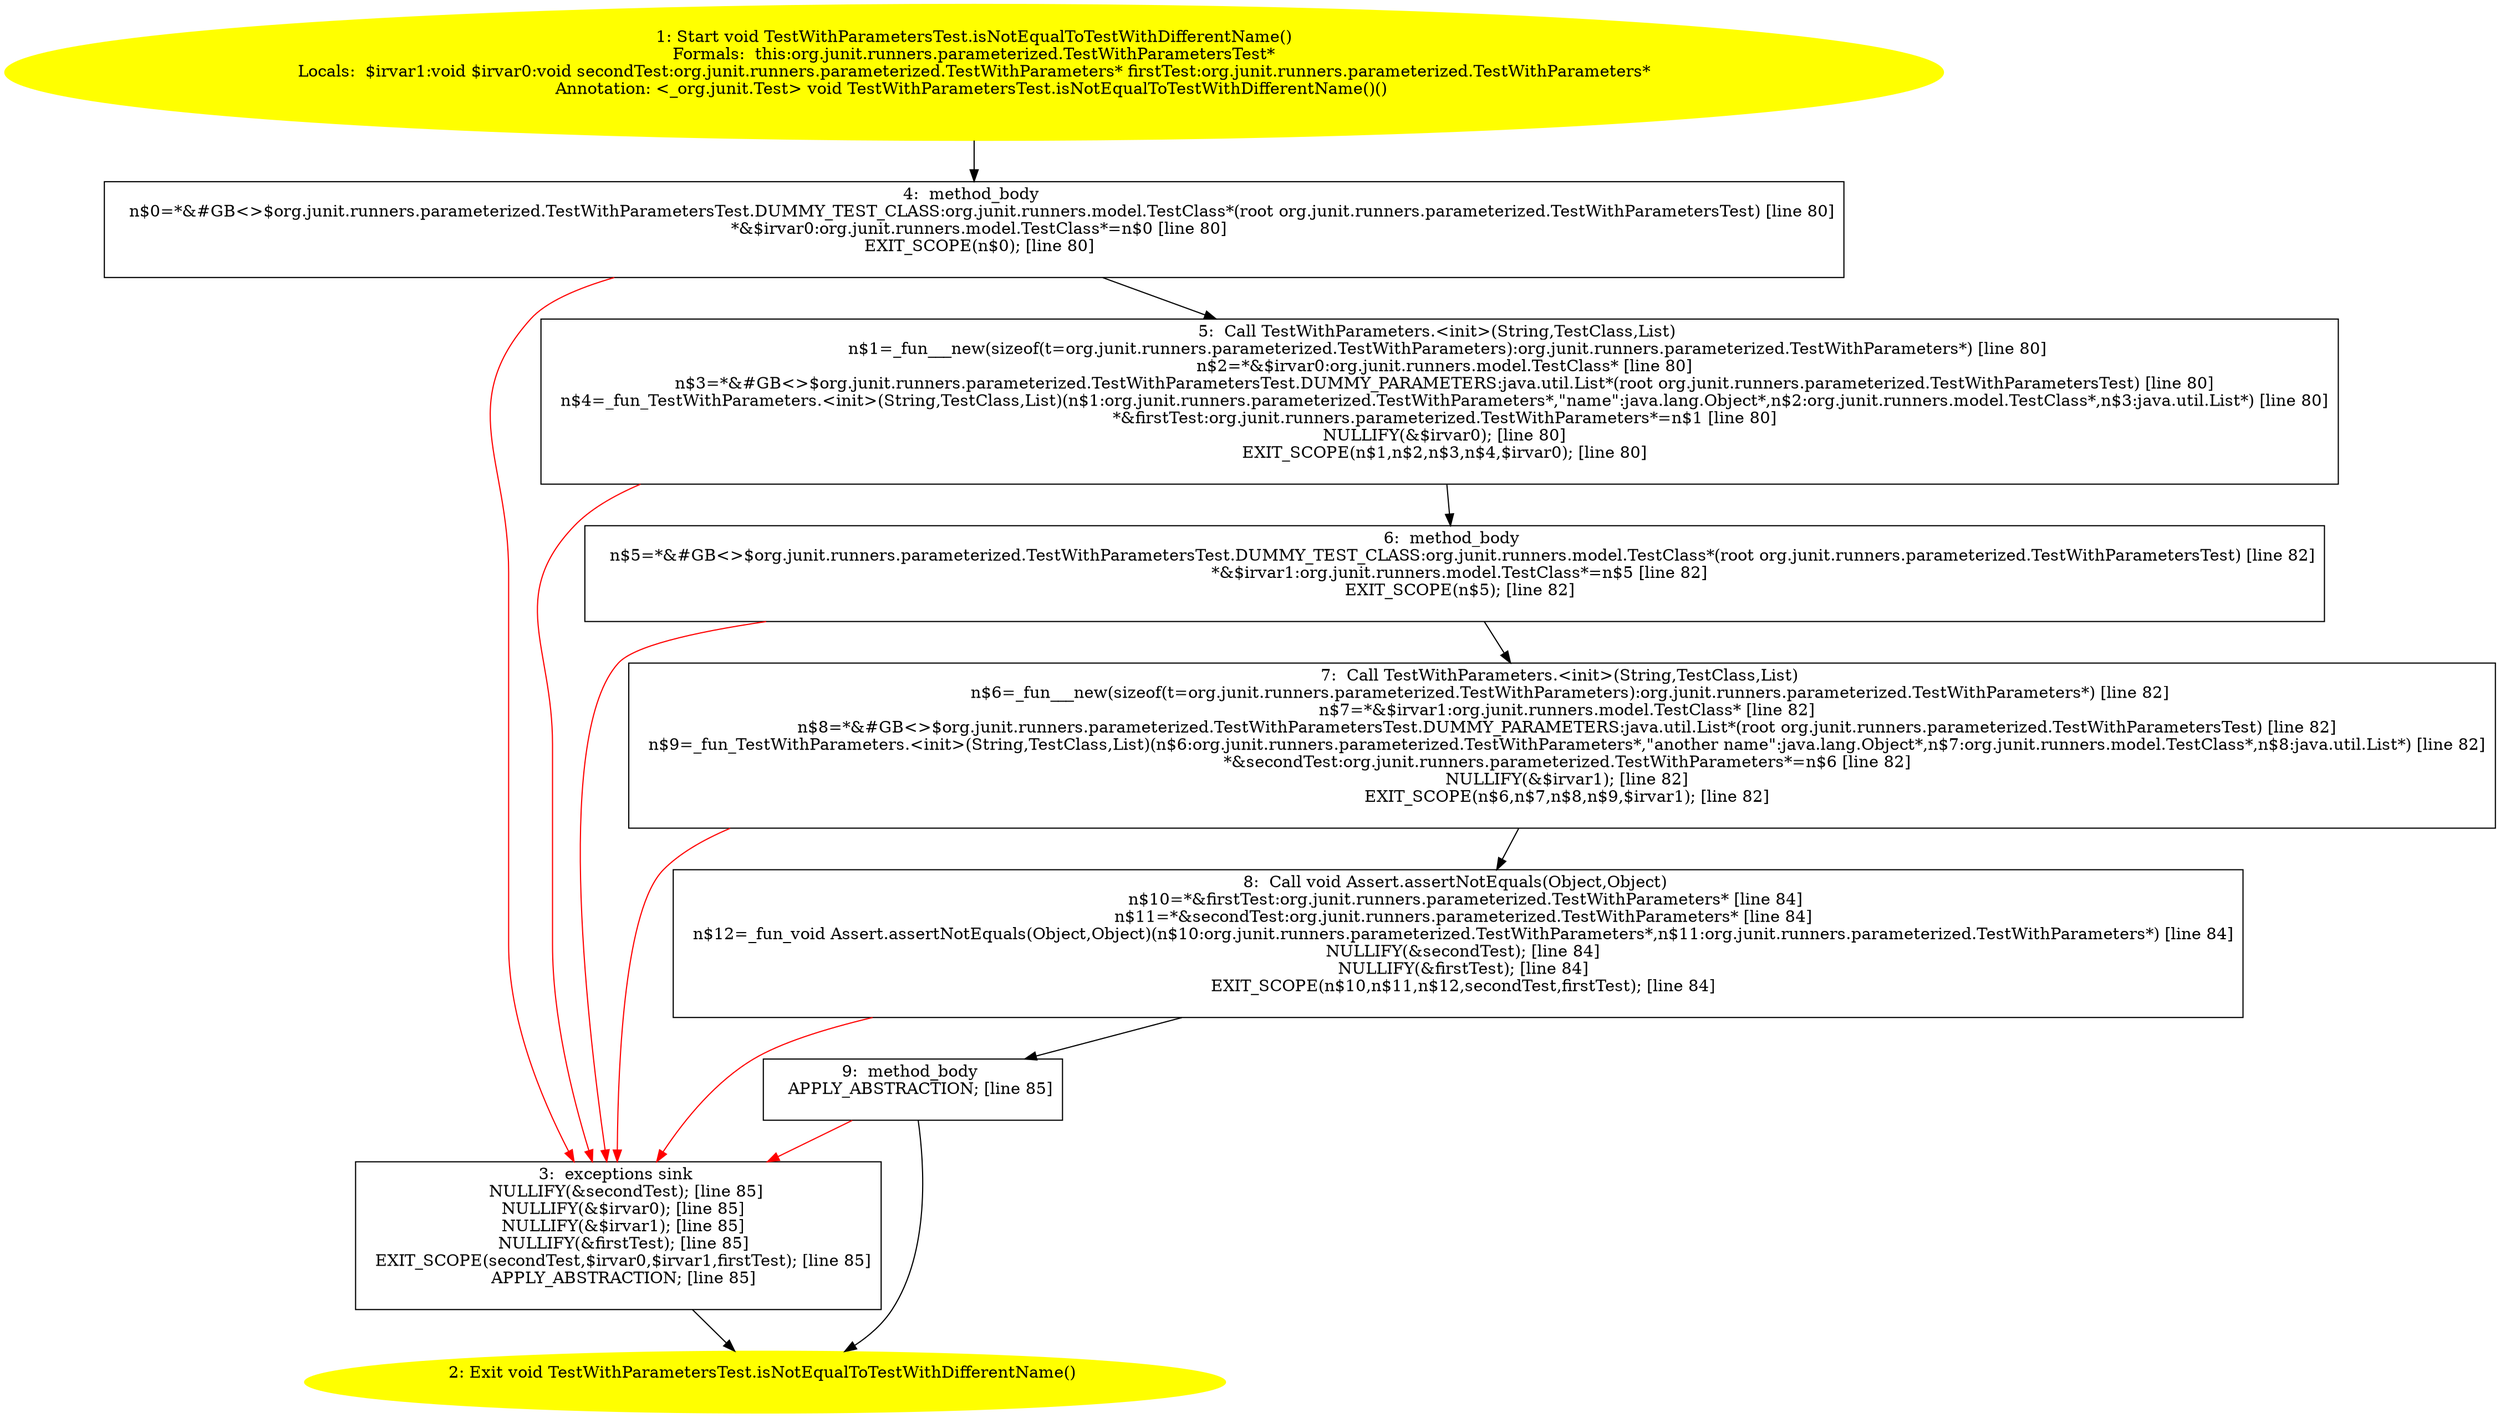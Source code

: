/* @generated */
digraph cfg {
"org.junit.runners.parameterized.TestWithParametersTest.isNotEqualToTestWithDifferentName():void.32421bf4e3cffed23ca73f9a15d4bcc0_1" [label="1: Start void TestWithParametersTest.isNotEqualToTestWithDifferentName()\nFormals:  this:org.junit.runners.parameterized.TestWithParametersTest*\nLocals:  $irvar1:void $irvar0:void secondTest:org.junit.runners.parameterized.TestWithParameters* firstTest:org.junit.runners.parameterized.TestWithParameters*\nAnnotation: <_org.junit.Test> void TestWithParametersTest.isNotEqualToTestWithDifferentName()() \n  " color=yellow style=filled]
	

	 "org.junit.runners.parameterized.TestWithParametersTest.isNotEqualToTestWithDifferentName():void.32421bf4e3cffed23ca73f9a15d4bcc0_1" -> "org.junit.runners.parameterized.TestWithParametersTest.isNotEqualToTestWithDifferentName():void.32421bf4e3cffed23ca73f9a15d4bcc0_4" ;
"org.junit.runners.parameterized.TestWithParametersTest.isNotEqualToTestWithDifferentName():void.32421bf4e3cffed23ca73f9a15d4bcc0_2" [label="2: Exit void TestWithParametersTest.isNotEqualToTestWithDifferentName() \n  " color=yellow style=filled]
	

"org.junit.runners.parameterized.TestWithParametersTest.isNotEqualToTestWithDifferentName():void.32421bf4e3cffed23ca73f9a15d4bcc0_3" [label="3:  exceptions sink \n   NULLIFY(&secondTest); [line 85]\n  NULLIFY(&$irvar0); [line 85]\n  NULLIFY(&$irvar1); [line 85]\n  NULLIFY(&firstTest); [line 85]\n  EXIT_SCOPE(secondTest,$irvar0,$irvar1,firstTest); [line 85]\n  APPLY_ABSTRACTION; [line 85]\n " shape="box"]
	

	 "org.junit.runners.parameterized.TestWithParametersTest.isNotEqualToTestWithDifferentName():void.32421bf4e3cffed23ca73f9a15d4bcc0_3" -> "org.junit.runners.parameterized.TestWithParametersTest.isNotEqualToTestWithDifferentName():void.32421bf4e3cffed23ca73f9a15d4bcc0_2" ;
"org.junit.runners.parameterized.TestWithParametersTest.isNotEqualToTestWithDifferentName():void.32421bf4e3cffed23ca73f9a15d4bcc0_4" [label="4:  method_body \n   n$0=*&#GB<>$org.junit.runners.parameterized.TestWithParametersTest.DUMMY_TEST_CLASS:org.junit.runners.model.TestClass*(root org.junit.runners.parameterized.TestWithParametersTest) [line 80]\n  *&$irvar0:org.junit.runners.model.TestClass*=n$0 [line 80]\n  EXIT_SCOPE(n$0); [line 80]\n " shape="box"]
	

	 "org.junit.runners.parameterized.TestWithParametersTest.isNotEqualToTestWithDifferentName():void.32421bf4e3cffed23ca73f9a15d4bcc0_4" -> "org.junit.runners.parameterized.TestWithParametersTest.isNotEqualToTestWithDifferentName():void.32421bf4e3cffed23ca73f9a15d4bcc0_5" ;
	 "org.junit.runners.parameterized.TestWithParametersTest.isNotEqualToTestWithDifferentName():void.32421bf4e3cffed23ca73f9a15d4bcc0_4" -> "org.junit.runners.parameterized.TestWithParametersTest.isNotEqualToTestWithDifferentName():void.32421bf4e3cffed23ca73f9a15d4bcc0_3" [color="red" ];
"org.junit.runners.parameterized.TestWithParametersTest.isNotEqualToTestWithDifferentName():void.32421bf4e3cffed23ca73f9a15d4bcc0_5" [label="5:  Call TestWithParameters.<init>(String,TestClass,List) \n   n$1=_fun___new(sizeof(t=org.junit.runners.parameterized.TestWithParameters):org.junit.runners.parameterized.TestWithParameters*) [line 80]\n  n$2=*&$irvar0:org.junit.runners.model.TestClass* [line 80]\n  n$3=*&#GB<>$org.junit.runners.parameterized.TestWithParametersTest.DUMMY_PARAMETERS:java.util.List*(root org.junit.runners.parameterized.TestWithParametersTest) [line 80]\n  n$4=_fun_TestWithParameters.<init>(String,TestClass,List)(n$1:org.junit.runners.parameterized.TestWithParameters*,\"name\":java.lang.Object*,n$2:org.junit.runners.model.TestClass*,n$3:java.util.List*) [line 80]\n  *&firstTest:org.junit.runners.parameterized.TestWithParameters*=n$1 [line 80]\n  NULLIFY(&$irvar0); [line 80]\n  EXIT_SCOPE(n$1,n$2,n$3,n$4,$irvar0); [line 80]\n " shape="box"]
	

	 "org.junit.runners.parameterized.TestWithParametersTest.isNotEqualToTestWithDifferentName():void.32421bf4e3cffed23ca73f9a15d4bcc0_5" -> "org.junit.runners.parameterized.TestWithParametersTest.isNotEqualToTestWithDifferentName():void.32421bf4e3cffed23ca73f9a15d4bcc0_6" ;
	 "org.junit.runners.parameterized.TestWithParametersTest.isNotEqualToTestWithDifferentName():void.32421bf4e3cffed23ca73f9a15d4bcc0_5" -> "org.junit.runners.parameterized.TestWithParametersTest.isNotEqualToTestWithDifferentName():void.32421bf4e3cffed23ca73f9a15d4bcc0_3" [color="red" ];
"org.junit.runners.parameterized.TestWithParametersTest.isNotEqualToTestWithDifferentName():void.32421bf4e3cffed23ca73f9a15d4bcc0_6" [label="6:  method_body \n   n$5=*&#GB<>$org.junit.runners.parameterized.TestWithParametersTest.DUMMY_TEST_CLASS:org.junit.runners.model.TestClass*(root org.junit.runners.parameterized.TestWithParametersTest) [line 82]\n  *&$irvar1:org.junit.runners.model.TestClass*=n$5 [line 82]\n  EXIT_SCOPE(n$5); [line 82]\n " shape="box"]
	

	 "org.junit.runners.parameterized.TestWithParametersTest.isNotEqualToTestWithDifferentName():void.32421bf4e3cffed23ca73f9a15d4bcc0_6" -> "org.junit.runners.parameterized.TestWithParametersTest.isNotEqualToTestWithDifferentName():void.32421bf4e3cffed23ca73f9a15d4bcc0_7" ;
	 "org.junit.runners.parameterized.TestWithParametersTest.isNotEqualToTestWithDifferentName():void.32421bf4e3cffed23ca73f9a15d4bcc0_6" -> "org.junit.runners.parameterized.TestWithParametersTest.isNotEqualToTestWithDifferentName():void.32421bf4e3cffed23ca73f9a15d4bcc0_3" [color="red" ];
"org.junit.runners.parameterized.TestWithParametersTest.isNotEqualToTestWithDifferentName():void.32421bf4e3cffed23ca73f9a15d4bcc0_7" [label="7:  Call TestWithParameters.<init>(String,TestClass,List) \n   n$6=_fun___new(sizeof(t=org.junit.runners.parameterized.TestWithParameters):org.junit.runners.parameterized.TestWithParameters*) [line 82]\n  n$7=*&$irvar1:org.junit.runners.model.TestClass* [line 82]\n  n$8=*&#GB<>$org.junit.runners.parameterized.TestWithParametersTest.DUMMY_PARAMETERS:java.util.List*(root org.junit.runners.parameterized.TestWithParametersTest) [line 82]\n  n$9=_fun_TestWithParameters.<init>(String,TestClass,List)(n$6:org.junit.runners.parameterized.TestWithParameters*,\"another name\":java.lang.Object*,n$7:org.junit.runners.model.TestClass*,n$8:java.util.List*) [line 82]\n  *&secondTest:org.junit.runners.parameterized.TestWithParameters*=n$6 [line 82]\n  NULLIFY(&$irvar1); [line 82]\n  EXIT_SCOPE(n$6,n$7,n$8,n$9,$irvar1); [line 82]\n " shape="box"]
	

	 "org.junit.runners.parameterized.TestWithParametersTest.isNotEqualToTestWithDifferentName():void.32421bf4e3cffed23ca73f9a15d4bcc0_7" -> "org.junit.runners.parameterized.TestWithParametersTest.isNotEqualToTestWithDifferentName():void.32421bf4e3cffed23ca73f9a15d4bcc0_8" ;
	 "org.junit.runners.parameterized.TestWithParametersTest.isNotEqualToTestWithDifferentName():void.32421bf4e3cffed23ca73f9a15d4bcc0_7" -> "org.junit.runners.parameterized.TestWithParametersTest.isNotEqualToTestWithDifferentName():void.32421bf4e3cffed23ca73f9a15d4bcc0_3" [color="red" ];
"org.junit.runners.parameterized.TestWithParametersTest.isNotEqualToTestWithDifferentName():void.32421bf4e3cffed23ca73f9a15d4bcc0_8" [label="8:  Call void Assert.assertNotEquals(Object,Object) \n   n$10=*&firstTest:org.junit.runners.parameterized.TestWithParameters* [line 84]\n  n$11=*&secondTest:org.junit.runners.parameterized.TestWithParameters* [line 84]\n  n$12=_fun_void Assert.assertNotEquals(Object,Object)(n$10:org.junit.runners.parameterized.TestWithParameters*,n$11:org.junit.runners.parameterized.TestWithParameters*) [line 84]\n  NULLIFY(&secondTest); [line 84]\n  NULLIFY(&firstTest); [line 84]\n  EXIT_SCOPE(n$10,n$11,n$12,secondTest,firstTest); [line 84]\n " shape="box"]
	

	 "org.junit.runners.parameterized.TestWithParametersTest.isNotEqualToTestWithDifferentName():void.32421bf4e3cffed23ca73f9a15d4bcc0_8" -> "org.junit.runners.parameterized.TestWithParametersTest.isNotEqualToTestWithDifferentName():void.32421bf4e3cffed23ca73f9a15d4bcc0_9" ;
	 "org.junit.runners.parameterized.TestWithParametersTest.isNotEqualToTestWithDifferentName():void.32421bf4e3cffed23ca73f9a15d4bcc0_8" -> "org.junit.runners.parameterized.TestWithParametersTest.isNotEqualToTestWithDifferentName():void.32421bf4e3cffed23ca73f9a15d4bcc0_3" [color="red" ];
"org.junit.runners.parameterized.TestWithParametersTest.isNotEqualToTestWithDifferentName():void.32421bf4e3cffed23ca73f9a15d4bcc0_9" [label="9:  method_body \n   APPLY_ABSTRACTION; [line 85]\n " shape="box"]
	

	 "org.junit.runners.parameterized.TestWithParametersTest.isNotEqualToTestWithDifferentName():void.32421bf4e3cffed23ca73f9a15d4bcc0_9" -> "org.junit.runners.parameterized.TestWithParametersTest.isNotEqualToTestWithDifferentName():void.32421bf4e3cffed23ca73f9a15d4bcc0_2" ;
	 "org.junit.runners.parameterized.TestWithParametersTest.isNotEqualToTestWithDifferentName():void.32421bf4e3cffed23ca73f9a15d4bcc0_9" -> "org.junit.runners.parameterized.TestWithParametersTest.isNotEqualToTestWithDifferentName():void.32421bf4e3cffed23ca73f9a15d4bcc0_3" [color="red" ];
}
